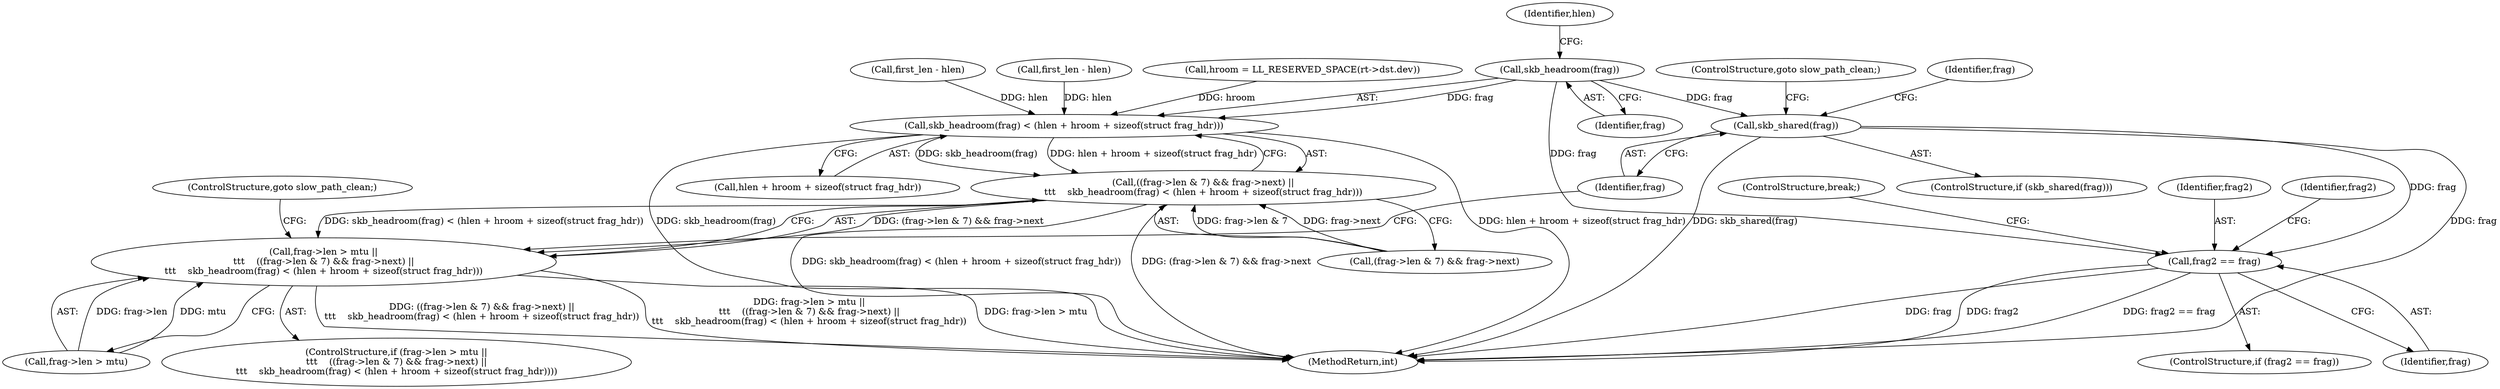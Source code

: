 digraph "0_linux_2423496af35d94a87156b063ea5cedffc10a70a1_0@pointer" {
"1000355" [label="(Call,skb_headroom(frag))"];
"1000354" [label="(Call,skb_headroom(frag) < (hlen + hroom + sizeof(struct frag_hdr)))"];
"1000344" [label="(Call,((frag->len & 7) && frag->next) ||\n\t\t\t    skb_headroom(frag) < (hlen + hroom + sizeof(struct frag_hdr)))"];
"1000338" [label="(Call,frag->len > mtu ||\n\t\t\t    ((frag->len & 7) && frag->next) ||\n\t\t\t    skb_headroom(frag) < (hlen + hroom + sizeof(struct frag_hdr)))"];
"1000365" [label="(Call,skb_shared(frag))"];
"1000668" [label="(Call,frag2 == frag)"];
"1000365" [label="(Call,skb_shared(frag))"];
"1000339" [label="(Call,frag->len > mtu)"];
"1000952" [label="(MethodReturn,int)"];
"1000294" [label="(Call,hroom = LL_RESERVED_SPACE(rt->dst.dev))"];
"1000370" [label="(Identifier,frag)"];
"1000364" [label="(ControlStructure,if (skb_shared(frag)))"];
"1000669" [label="(Identifier,frag2)"];
"1000355" [label="(Call,skb_headroom(frag))"];
"1000667" [label="(ControlStructure,if (frag2 == frag))"];
"1000356" [label="(Identifier,frag)"];
"1000358" [label="(Identifier,hlen)"];
"1000367" [label="(ControlStructure,goto slow_path_clean;)"];
"1000674" [label="(Identifier,frag2)"];
"1000671" [label="(ControlStructure,break;)"];
"1000337" [label="(ControlStructure,if (frag->len > mtu ||\n\t\t\t    ((frag->len & 7) && frag->next) ||\n\t\t\t    skb_headroom(frag) < (hlen + hroom + sizeof(struct frag_hdr))))"];
"1000363" [label="(ControlStructure,goto slow_path_clean;)"];
"1000345" [label="(Call,(frag->len & 7) && frag->next)"];
"1000338" [label="(Call,frag->len > mtu ||\n\t\t\t    ((frag->len & 7) && frag->next) ||\n\t\t\t    skb_headroom(frag) < (hlen + hroom + sizeof(struct frag_hdr)))"];
"1000354" [label="(Call,skb_headroom(frag) < (hlen + hroom + sizeof(struct frag_hdr)))"];
"1000668" [label="(Call,frag2 == frag)"];
"1000357" [label="(Call,hlen + hroom + sizeof(struct frag_hdr))"];
"1000315" [label="(Call,first_len - hlen)"];
"1000344" [label="(Call,((frag->len & 7) && frag->next) ||\n\t\t\t    skb_headroom(frag) < (hlen + hroom + sizeof(struct frag_hdr)))"];
"1000321" [label="(Call,first_len - hlen)"];
"1000366" [label="(Identifier,frag)"];
"1000670" [label="(Identifier,frag)"];
"1000355" -> "1000354"  [label="AST: "];
"1000355" -> "1000356"  [label="CFG: "];
"1000356" -> "1000355"  [label="AST: "];
"1000358" -> "1000355"  [label="CFG: "];
"1000355" -> "1000354"  [label="DDG: frag"];
"1000355" -> "1000365"  [label="DDG: frag"];
"1000355" -> "1000668"  [label="DDG: frag"];
"1000354" -> "1000344"  [label="AST: "];
"1000354" -> "1000357"  [label="CFG: "];
"1000357" -> "1000354"  [label="AST: "];
"1000344" -> "1000354"  [label="CFG: "];
"1000354" -> "1000952"  [label="DDG: hlen + hroom + sizeof(struct frag_hdr)"];
"1000354" -> "1000952"  [label="DDG: skb_headroom(frag)"];
"1000354" -> "1000344"  [label="DDG: skb_headroom(frag)"];
"1000354" -> "1000344"  [label="DDG: hlen + hroom + sizeof(struct frag_hdr)"];
"1000321" -> "1000354"  [label="DDG: hlen"];
"1000315" -> "1000354"  [label="DDG: hlen"];
"1000294" -> "1000354"  [label="DDG: hroom"];
"1000344" -> "1000338"  [label="AST: "];
"1000344" -> "1000345"  [label="CFG: "];
"1000345" -> "1000344"  [label="AST: "];
"1000338" -> "1000344"  [label="CFG: "];
"1000344" -> "1000952"  [label="DDG: skb_headroom(frag) < (hlen + hroom + sizeof(struct frag_hdr))"];
"1000344" -> "1000952"  [label="DDG: (frag->len & 7) && frag->next"];
"1000344" -> "1000338"  [label="DDG: (frag->len & 7) && frag->next"];
"1000344" -> "1000338"  [label="DDG: skb_headroom(frag) < (hlen + hroom + sizeof(struct frag_hdr))"];
"1000345" -> "1000344"  [label="DDG: frag->len & 7"];
"1000345" -> "1000344"  [label="DDG: frag->next"];
"1000338" -> "1000337"  [label="AST: "];
"1000338" -> "1000339"  [label="CFG: "];
"1000339" -> "1000338"  [label="AST: "];
"1000363" -> "1000338"  [label="CFG: "];
"1000366" -> "1000338"  [label="CFG: "];
"1000338" -> "1000952"  [label="DDG: frag->len > mtu"];
"1000338" -> "1000952"  [label="DDG: ((frag->len & 7) && frag->next) ||\n\t\t\t    skb_headroom(frag) < (hlen + hroom + sizeof(struct frag_hdr))"];
"1000338" -> "1000952"  [label="DDG: frag->len > mtu ||\n\t\t\t    ((frag->len & 7) && frag->next) ||\n\t\t\t    skb_headroom(frag) < (hlen + hroom + sizeof(struct frag_hdr))"];
"1000339" -> "1000338"  [label="DDG: frag->len"];
"1000339" -> "1000338"  [label="DDG: mtu"];
"1000365" -> "1000364"  [label="AST: "];
"1000365" -> "1000366"  [label="CFG: "];
"1000366" -> "1000365"  [label="AST: "];
"1000367" -> "1000365"  [label="CFG: "];
"1000370" -> "1000365"  [label="CFG: "];
"1000365" -> "1000952"  [label="DDG: skb_shared(frag)"];
"1000365" -> "1000952"  [label="DDG: frag"];
"1000365" -> "1000668"  [label="DDG: frag"];
"1000668" -> "1000667"  [label="AST: "];
"1000668" -> "1000670"  [label="CFG: "];
"1000669" -> "1000668"  [label="AST: "];
"1000670" -> "1000668"  [label="AST: "];
"1000671" -> "1000668"  [label="CFG: "];
"1000674" -> "1000668"  [label="CFG: "];
"1000668" -> "1000952"  [label="DDG: frag2 == frag"];
"1000668" -> "1000952"  [label="DDG: frag"];
"1000668" -> "1000952"  [label="DDG: frag2"];
}
